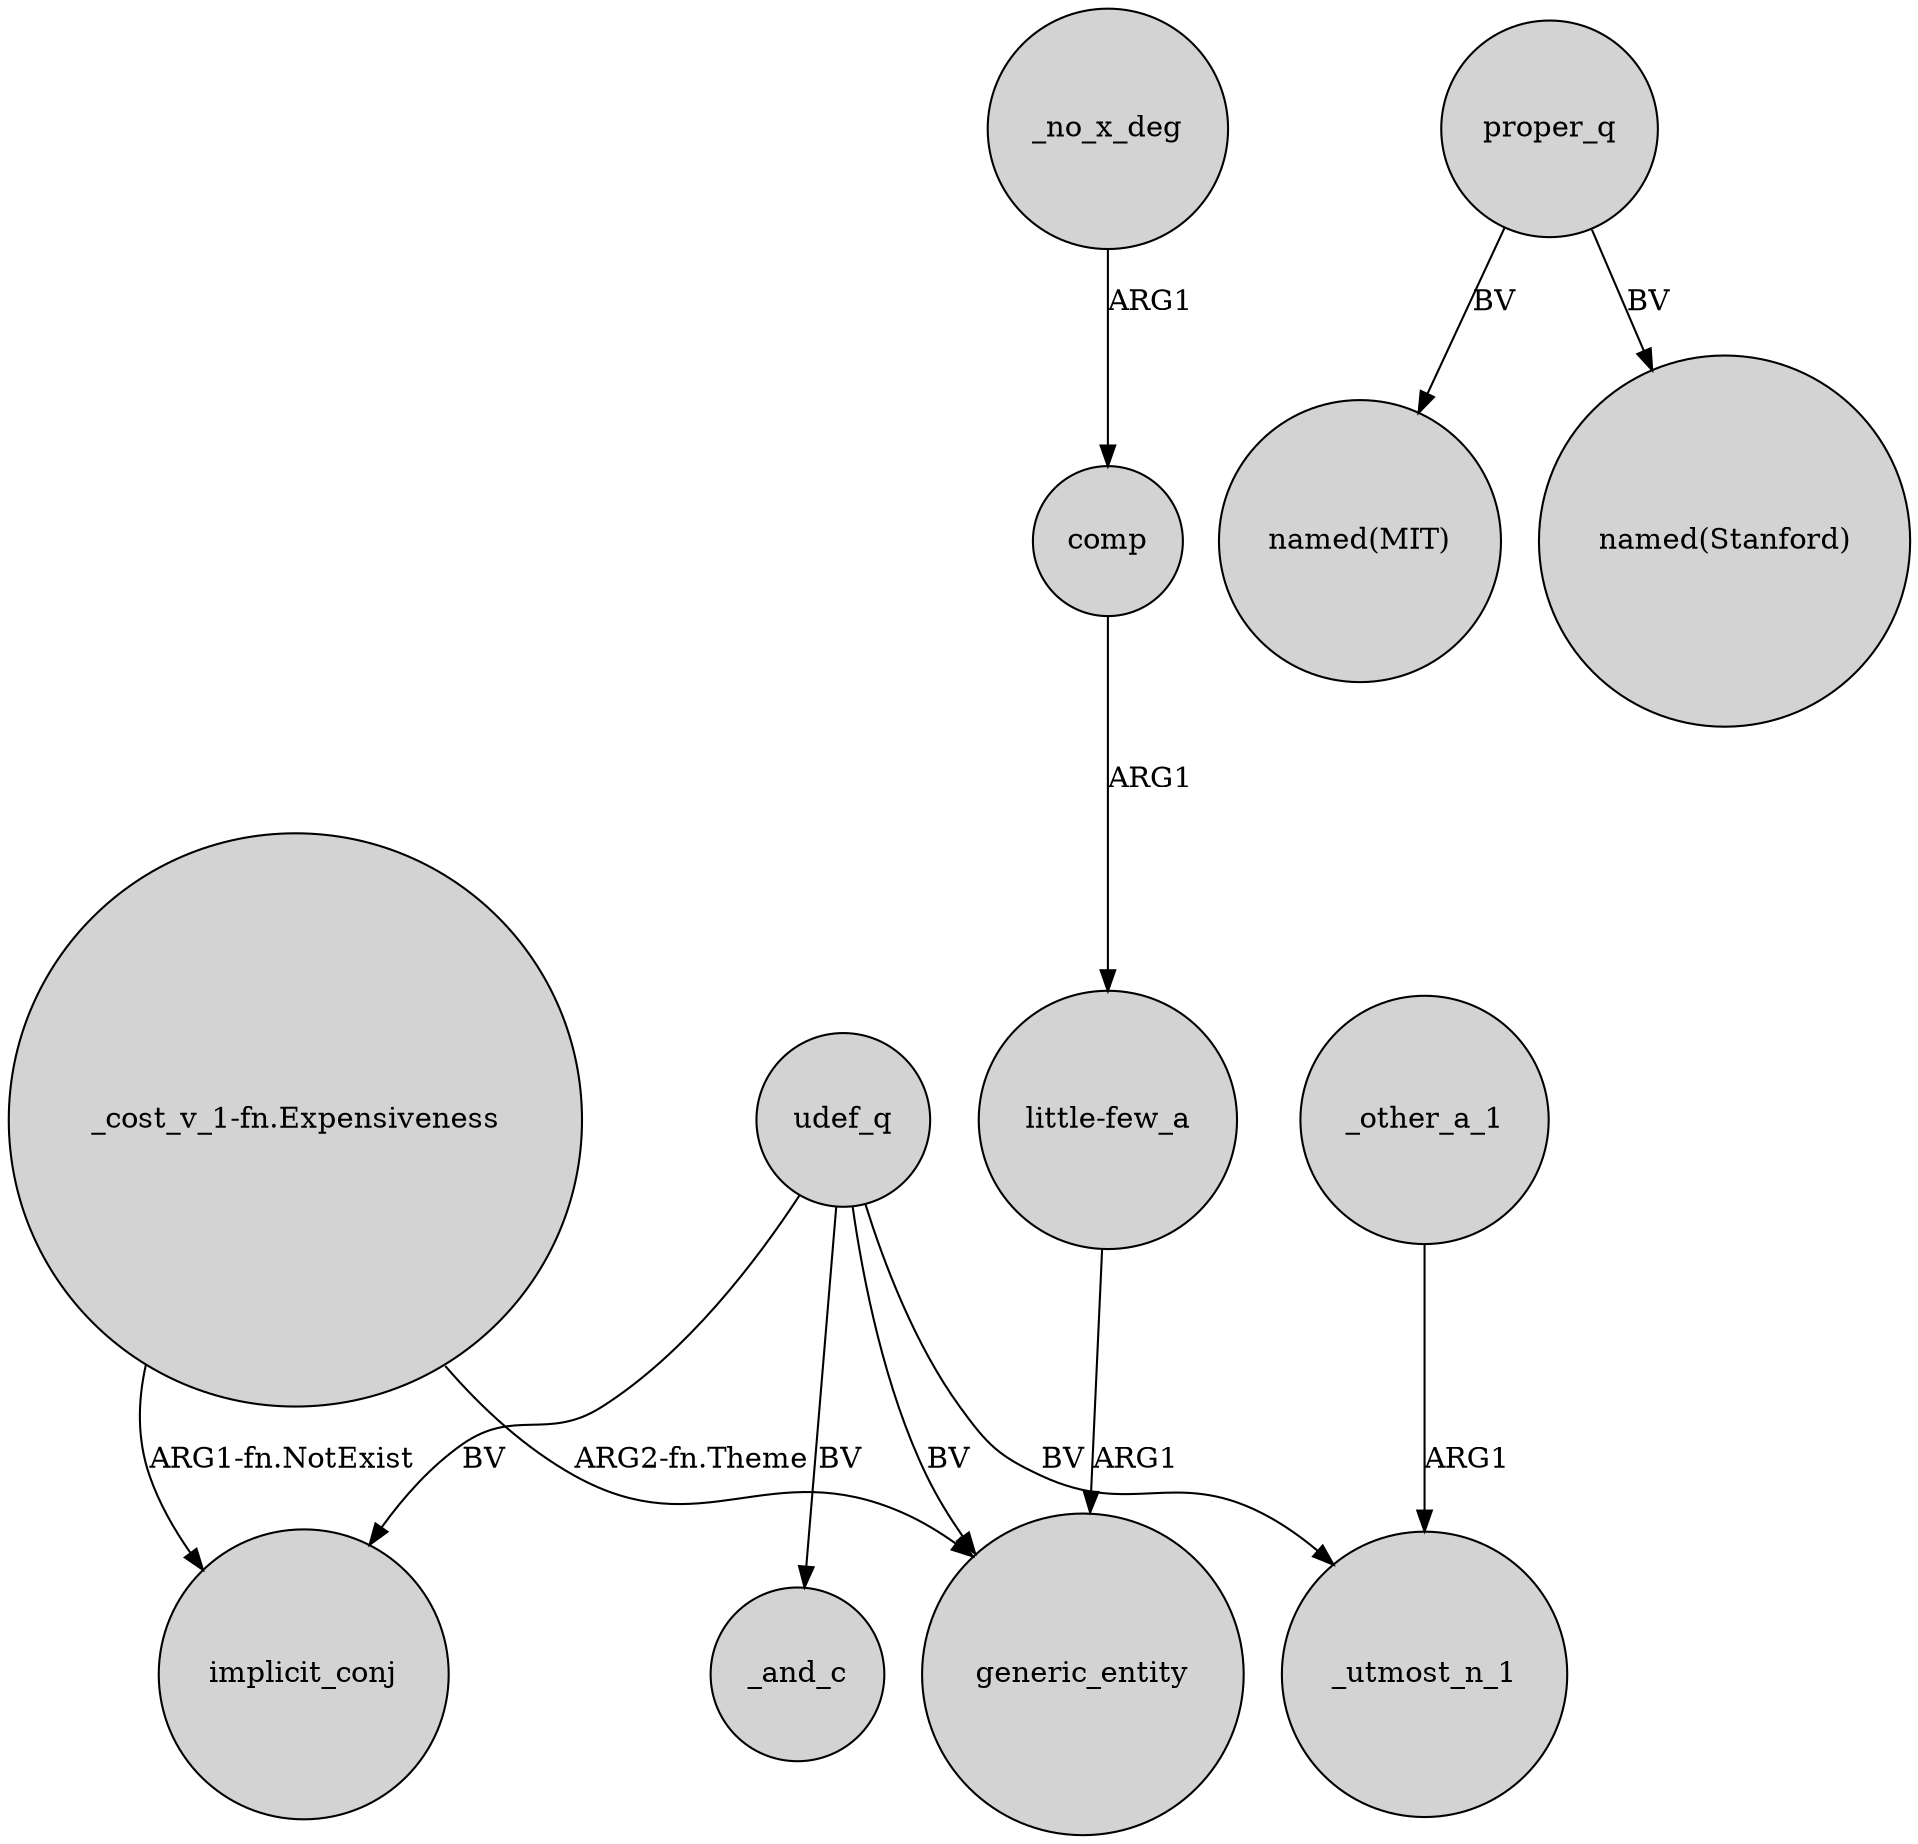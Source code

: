 digraph {
	node [shape=circle style=filled]
	_no_x_deg -> comp [label=ARG1]
	_other_a_1 -> _utmost_n_1 [label=ARG1]
	udef_q -> generic_entity [label=BV]
	udef_q -> implicit_conj [label=BV]
	"_cost_v_1-fn.Expensiveness" -> generic_entity [label="ARG2-fn.Theme"]
	udef_q -> _and_c [label=BV]
	comp -> "little-few_a" [label=ARG1]
	udef_q -> _utmost_n_1 [label=BV]
	"_cost_v_1-fn.Expensiveness" -> implicit_conj [label="ARG1-fn.NotExist"]
	"little-few_a" -> generic_entity [label=ARG1]
	proper_q -> "named(MIT)" [label=BV]
	proper_q -> "named(Stanford)" [label=BV]
}
